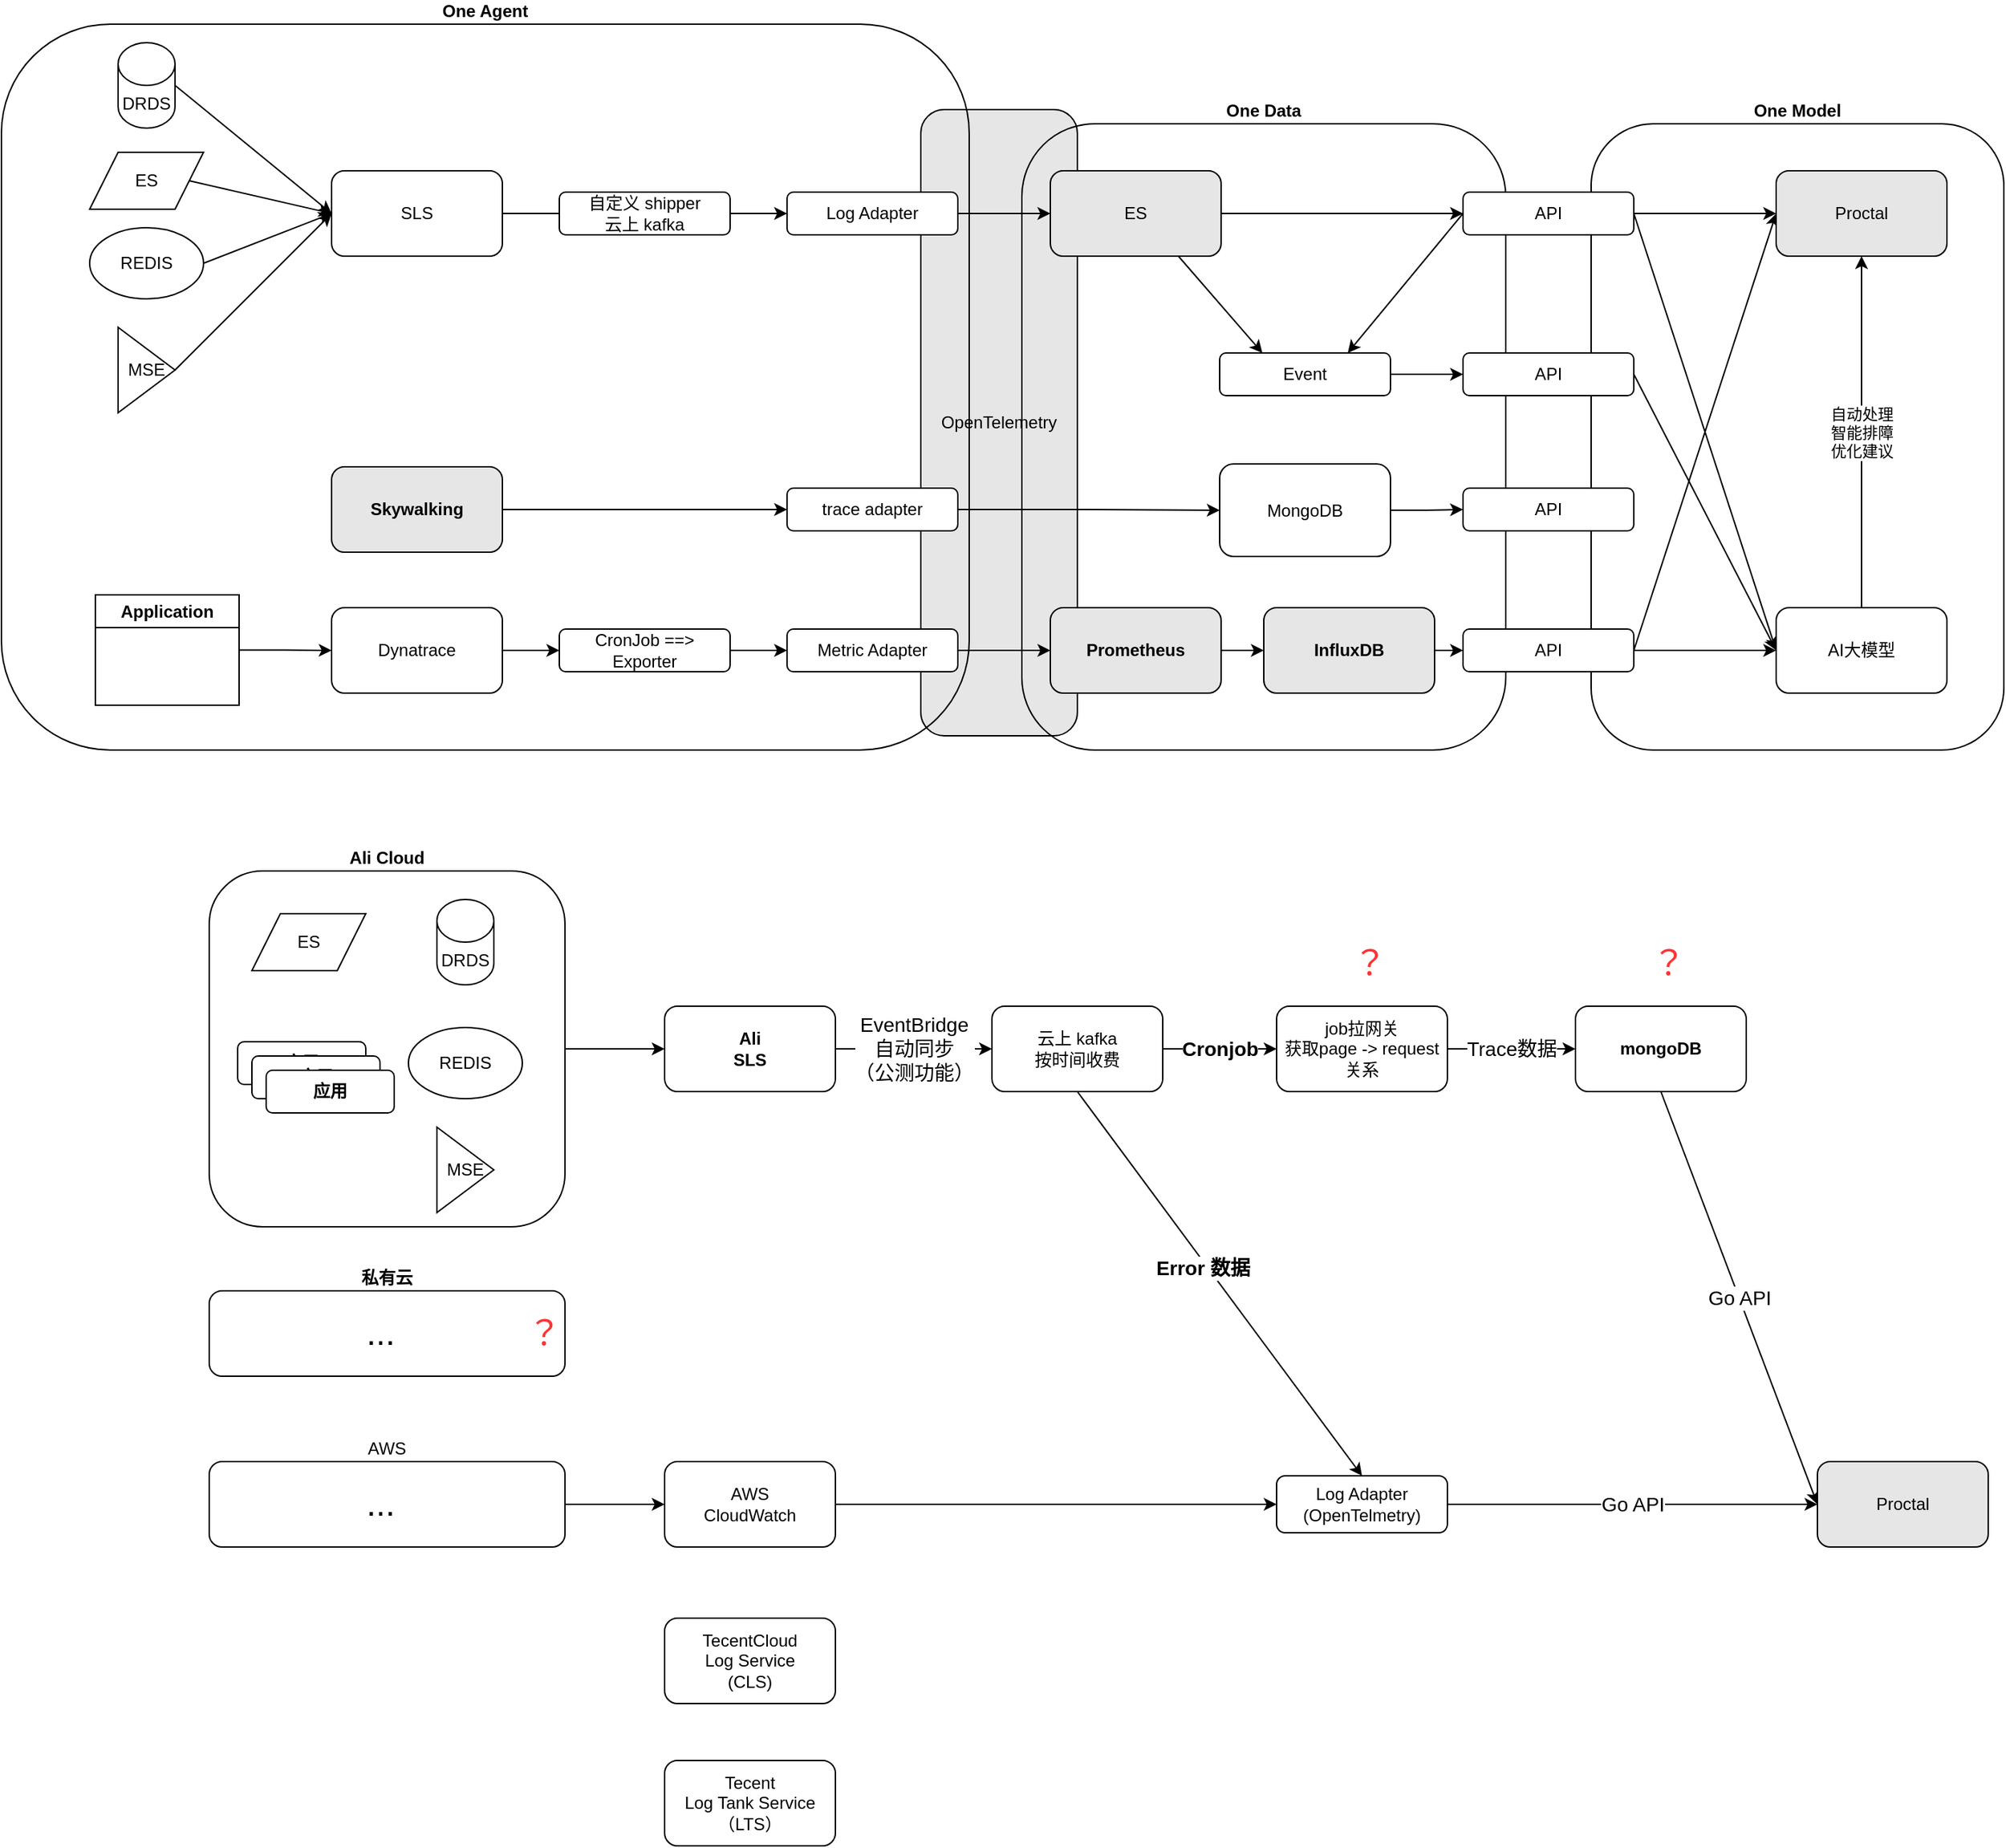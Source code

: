 <mxfile version="21.3.8" type="github">
  <diagram name="第 1 页" id="N1-KNFquu0YFQFn82y0o">
    <mxGraphModel dx="1216" dy="475" grid="1" gridSize="10" guides="0" tooltips="1" connect="1" arrows="1" fold="1" page="1" pageScale="1" pageWidth="827" pageHeight="1169" math="0" shadow="0">
      <root>
        <mxCell id="0" />
        <mxCell id="1" parent="0" />
        <mxCell id="Kcm9yG_U1b7y-MvVWpOY-38" style="edgeStyle=orthogonalEdgeStyle;rounded=0;orthogonalLoop=1;jettySize=auto;html=1;exitX=1;exitY=0.5;exitDx=0;exitDy=0;entryX=0;entryY=0.5;entryDx=0;entryDy=0;" edge="1" parent="1" source="Kcm9yG_U1b7y-MvVWpOY-37" target="Kcm9yG_U1b7y-MvVWpOY-4">
          <mxGeometry relative="1" as="geometry" />
        </mxCell>
        <mxCell id="Kcm9yG_U1b7y-MvVWpOY-37" value="Ali Cloud" style="rounded=1;whiteSpace=wrap;html=1;fillColor=none;labelPosition=center;verticalLabelPosition=top;align=center;verticalAlign=bottom;fontStyle=1" vertex="1" parent="1">
          <mxGeometry x="220" y="745" width="250" height="250" as="geometry" />
        </mxCell>
        <mxCell id="QkV-Cp4CuRcncDUJaHf6-18" value="OpenTelemetry" style="rounded=1;whiteSpace=wrap;html=1;fillColor=#E6E6E6;" parent="1" vertex="1">
          <mxGeometry x="720" y="210" width="110" height="440" as="geometry" />
        </mxCell>
        <mxCell id="QkV-Cp4CuRcncDUJaHf6-42" value="One Agent" style="rounded=1;whiteSpace=wrap;html=1;fillColor=none;labelPosition=center;verticalLabelPosition=top;align=center;verticalAlign=bottom;fontStyle=1" parent="1" vertex="1">
          <mxGeometry x="74" y="150" width="680" height="510" as="geometry" />
        </mxCell>
        <mxCell id="QkV-Cp4CuRcncDUJaHf6-33" value="One Data" style="rounded=1;whiteSpace=wrap;html=1;fillColor=none;labelPosition=center;verticalLabelPosition=top;align=center;verticalAlign=bottom;fontStyle=1;movable=1;resizable=1;rotatable=1;deletable=1;editable=1;locked=0;connectable=1;" parent="1" vertex="1">
          <mxGeometry x="791" y="220" width="340" height="440" as="geometry" />
        </mxCell>
        <mxCell id="QkV-Cp4CuRcncDUJaHf6-8" style="rounded=0;orthogonalLoop=1;jettySize=auto;html=1;exitX=1;exitY=0.5;exitDx=0;exitDy=0;entryX=0;entryY=0.5;entryDx=0;entryDy=0;" parent="1" source="QkV-Cp4CuRcncDUJaHf6-4" target="QkV-Cp4CuRcncDUJaHf6-1" edge="1">
          <mxGeometry relative="1" as="geometry" />
        </mxCell>
        <mxCell id="QkV-Cp4CuRcncDUJaHf6-4" value="ES" style="shape=parallelogram;perimeter=parallelogramPerimeter;whiteSpace=wrap;html=1;fixedSize=1;container=0;" parent="1" vertex="1">
          <mxGeometry x="136" y="240" width="80" height="40" as="geometry" />
        </mxCell>
        <mxCell id="QkV-Cp4CuRcncDUJaHf6-23" style="edgeStyle=orthogonalEdgeStyle;rounded=0;orthogonalLoop=1;jettySize=auto;html=1;exitX=1;exitY=0.5;exitDx=0;exitDy=0;entryX=0;entryY=0.5;entryDx=0;entryDy=0;" parent="1" source="QkV-Cp4CuRcncDUJaHf6-11" target="QkV-Cp4CuRcncDUJaHf6-22" edge="1">
          <mxGeometry relative="1" as="geometry" />
        </mxCell>
        <mxCell id="QkV-Cp4CuRcncDUJaHf6-11" value="Dynatrace" style="rounded=1;whiteSpace=wrap;html=1;" parent="1" vertex="1">
          <mxGeometry x="306" y="560" width="120" height="60" as="geometry" />
        </mxCell>
        <mxCell id="QkV-Cp4CuRcncDUJaHf6-15" style="edgeStyle=orthogonalEdgeStyle;rounded=0;orthogonalLoop=1;jettySize=auto;html=1;exitX=1;exitY=0.5;exitDx=0;exitDy=0;entryX=0;entryY=0.5;entryDx=0;entryDy=0;" parent="1" source="QkV-Cp4CuRcncDUJaHf6-14" target="QkV-Cp4CuRcncDUJaHf6-11" edge="1">
          <mxGeometry relative="1" as="geometry" />
        </mxCell>
        <mxCell id="QkV-Cp4CuRcncDUJaHf6-14" value="Application" style="swimlane;whiteSpace=wrap;html=1;" parent="1" vertex="1">
          <mxGeometry x="140" y="551" width="101" height="77.5" as="geometry" />
        </mxCell>
        <mxCell id="QkV-Cp4CuRcncDUJaHf6-58" style="edgeStyle=orthogonalEdgeStyle;rounded=0;orthogonalLoop=1;jettySize=auto;html=1;exitX=1;exitY=0.5;exitDx=0;exitDy=0;entryX=0;entryY=0.5;entryDx=0;entryDy=0;" parent="1" source="QkV-Cp4CuRcncDUJaHf6-19" target="QkV-Cp4CuRcncDUJaHf6-65" edge="1">
          <mxGeometry relative="1" as="geometry">
            <mxPoint x="800" y="590" as="targetPoint" />
          </mxGeometry>
        </mxCell>
        <mxCell id="QkV-Cp4CuRcncDUJaHf6-19" value="Metric Adapter" style="rounded=1;whiteSpace=wrap;html=1;" parent="1" vertex="1">
          <mxGeometry x="626" y="575" width="120" height="30" as="geometry" />
        </mxCell>
        <mxCell id="QkV-Cp4CuRcncDUJaHf6-24" style="edgeStyle=orthogonalEdgeStyle;rounded=0;orthogonalLoop=1;jettySize=auto;html=1;exitX=1;exitY=0.5;exitDx=0;exitDy=0;" parent="1" source="QkV-Cp4CuRcncDUJaHf6-22" target="QkV-Cp4CuRcncDUJaHf6-19" edge="1">
          <mxGeometry relative="1" as="geometry" />
        </mxCell>
        <mxCell id="QkV-Cp4CuRcncDUJaHf6-22" value="CronJob ==&amp;gt;&lt;br&gt;Exporter" style="rounded=1;whiteSpace=wrap;html=1;" parent="1" vertex="1">
          <mxGeometry x="466" y="575" width="120" height="30" as="geometry" />
        </mxCell>
        <mxCell id="QkV-Cp4CuRcncDUJaHf6-51" style="rounded=0;orthogonalLoop=1;jettySize=auto;html=1;exitX=0.75;exitY=1;exitDx=0;exitDy=0;entryX=0.25;entryY=0;entryDx=0;entryDy=0;" parent="1" source="QkV-Cp4CuRcncDUJaHf6-67" target="QkV-Cp4CuRcncDUJaHf6-48" edge="1">
          <mxGeometry relative="1" as="geometry">
            <mxPoint x="871" y="315" as="sourcePoint" />
            <mxPoint x="961" y="420" as="targetPoint" />
          </mxGeometry>
        </mxCell>
        <mxCell id="QkV-Cp4CuRcncDUJaHf6-56" style="edgeStyle=orthogonalEdgeStyle;rounded=0;orthogonalLoop=1;jettySize=auto;html=1;exitX=1;exitY=0.5;exitDx=0;exitDy=0;entryX=0;entryY=0.5;entryDx=0;entryDy=0;" parent="1" edge="1">
          <mxGeometry relative="1" as="geometry">
            <mxPoint x="931" y="590" as="sourcePoint" />
            <mxPoint x="961" y="590" as="targetPoint" />
          </mxGeometry>
        </mxCell>
        <mxCell id="QkV-Cp4CuRcncDUJaHf6-57" style="edgeStyle=orthogonalEdgeStyle;rounded=0;orthogonalLoop=1;jettySize=auto;html=1;exitX=1;exitY=0.5;exitDx=0;exitDy=0;entryX=0;entryY=0.5;entryDx=0;entryDy=0;" parent="1" target="QkV-Cp4CuRcncDUJaHf6-36" edge="1">
          <mxGeometry relative="1" as="geometry">
            <mxPoint x="1081" y="590" as="sourcePoint" />
          </mxGeometry>
        </mxCell>
        <mxCell id="QkV-Cp4CuRcncDUJaHf6-35" value="One Model" style="rounded=1;whiteSpace=wrap;html=1;fillColor=none;labelPosition=center;verticalLabelPosition=top;align=center;verticalAlign=bottom;fontStyle=1" parent="1" vertex="1">
          <mxGeometry x="1191" y="220" width="290" height="440" as="geometry" />
        </mxCell>
        <mxCell id="QkV-Cp4CuRcncDUJaHf6-41" style="rounded=0;orthogonalLoop=1;jettySize=auto;html=1;exitX=1;exitY=0.5;exitDx=0;exitDy=0;entryX=0;entryY=0.5;entryDx=0;entryDy=0;" parent="1" source="QkV-Cp4CuRcncDUJaHf6-36" target="QkV-Cp4CuRcncDUJaHf6-39" edge="1">
          <mxGeometry relative="1" as="geometry">
            <mxPoint x="1261" y="360" as="targetPoint" />
          </mxGeometry>
        </mxCell>
        <mxCell id="QkV-Cp4CuRcncDUJaHf6-46" style="rounded=0;orthogonalLoop=1;jettySize=auto;html=1;exitX=1;exitY=0.5;exitDx=0;exitDy=0;entryX=0;entryY=0.5;entryDx=0;entryDy=0;" parent="1" source="QkV-Cp4CuRcncDUJaHf6-36" target="QkV-Cp4CuRcncDUJaHf6-44" edge="1">
          <mxGeometry relative="1" as="geometry">
            <mxPoint x="1271" y="490" as="targetPoint" />
          </mxGeometry>
        </mxCell>
        <mxCell id="QkV-Cp4CuRcncDUJaHf6-36" value="API" style="rounded=1;whiteSpace=wrap;html=1;" parent="1" vertex="1">
          <mxGeometry x="1101" y="575" width="120" height="30" as="geometry" />
        </mxCell>
        <mxCell id="QkV-Cp4CuRcncDUJaHf6-40" style="rounded=0;orthogonalLoop=1;jettySize=auto;html=1;exitX=1;exitY=0.5;exitDx=0;exitDy=0;entryX=0;entryY=0.5;entryDx=0;entryDy=0;" parent="1" source="QkV-Cp4CuRcncDUJaHf6-37" target="QkV-Cp4CuRcncDUJaHf6-39" edge="1">
          <mxGeometry relative="1" as="geometry" />
        </mxCell>
        <mxCell id="QkV-Cp4CuRcncDUJaHf6-45" style="rounded=0;orthogonalLoop=1;jettySize=auto;html=1;exitX=1;exitY=0.5;exitDx=0;exitDy=0;entryX=0;entryY=0.5;entryDx=0;entryDy=0;" parent="1" source="QkV-Cp4CuRcncDUJaHf6-37" target="QkV-Cp4CuRcncDUJaHf6-44" edge="1">
          <mxGeometry relative="1" as="geometry" />
        </mxCell>
        <mxCell id="QkV-Cp4CuRcncDUJaHf6-50" style="rounded=0;orthogonalLoop=1;jettySize=auto;html=1;exitX=0;exitY=0.5;exitDx=0;exitDy=0;entryX=0.75;entryY=0;entryDx=0;entryDy=0;" parent="1" source="QkV-Cp4CuRcncDUJaHf6-37" target="QkV-Cp4CuRcncDUJaHf6-48" edge="1">
          <mxGeometry relative="1" as="geometry" />
        </mxCell>
        <mxCell id="QkV-Cp4CuRcncDUJaHf6-39" value="Proctal" style="rounded=1;whiteSpace=wrap;html=1;fillColor=#E6E6E6;" parent="1" vertex="1">
          <mxGeometry x="1321" y="253" width="120" height="60" as="geometry" />
        </mxCell>
        <mxCell id="QkV-Cp4CuRcncDUJaHf6-47" value="自动处理&lt;br&gt;智能排障&lt;br&gt;优化建议" style="edgeStyle=orthogonalEdgeStyle;rounded=0;orthogonalLoop=1;jettySize=auto;html=1;exitX=0.5;exitY=0;exitDx=0;exitDy=0;entryX=0.5;entryY=1;entryDx=0;entryDy=0;" parent="1" source="QkV-Cp4CuRcncDUJaHf6-44" target="QkV-Cp4CuRcncDUJaHf6-39" edge="1">
          <mxGeometry relative="1" as="geometry" />
        </mxCell>
        <mxCell id="QkV-Cp4CuRcncDUJaHf6-44" value="AI大模型" style="rounded=1;whiteSpace=wrap;html=1;" parent="1" vertex="1">
          <mxGeometry x="1321" y="560" width="120" height="60" as="geometry" />
        </mxCell>
        <mxCell id="QkV-Cp4CuRcncDUJaHf6-55" style="rounded=0;orthogonalLoop=1;jettySize=auto;html=1;exitX=1;exitY=0.5;exitDx=0;exitDy=0;entryX=0;entryY=0.5;entryDx=0;entryDy=0;" parent="1" source="QkV-Cp4CuRcncDUJaHf6-53" target="QkV-Cp4CuRcncDUJaHf6-44" edge="1">
          <mxGeometry relative="1" as="geometry">
            <mxPoint x="1271" y="490" as="targetPoint" />
          </mxGeometry>
        </mxCell>
        <mxCell id="QkV-Cp4CuRcncDUJaHf6-65" value="Prometheus" style="rounded=1;whiteSpace=wrap;html=1;fontStyle=1;fillColor=#E6E6E6;" parent="1" vertex="1">
          <mxGeometry x="811" y="560" width="120" height="60" as="geometry" />
        </mxCell>
        <mxCell id="QkV-Cp4CuRcncDUJaHf6-66" value="InfluxDB" style="rounded=1;whiteSpace=wrap;html=1;fontStyle=1;fillColor=#E6E6E6;" parent="1" vertex="1">
          <mxGeometry x="961" y="560" width="120" height="60" as="geometry" />
        </mxCell>
        <mxCell id="QkV-Cp4CuRcncDUJaHf6-1" value="SLS" style="rounded=1;whiteSpace=wrap;html=1;fontStyle=0" parent="1" vertex="1">
          <mxGeometry x="306" y="253" width="120" height="60" as="geometry" />
        </mxCell>
        <mxCell id="QkV-Cp4CuRcncDUJaHf6-3" value="DRDS" style="shape=cylinder3;whiteSpace=wrap;html=1;boundedLbl=1;backgroundOutline=1;size=15;" parent="1" vertex="1">
          <mxGeometry x="156" y="163" width="40" height="60" as="geometry" />
        </mxCell>
        <mxCell id="QkV-Cp4CuRcncDUJaHf6-5" value="REDIS" style="ellipse;whiteSpace=wrap;html=1;" parent="1" vertex="1">
          <mxGeometry x="136" y="293" width="80" height="50" as="geometry" />
        </mxCell>
        <mxCell id="QkV-Cp4CuRcncDUJaHf6-6" value="MSE" style="triangle;whiteSpace=wrap;html=1;" parent="1" vertex="1">
          <mxGeometry x="156" y="363" width="40" height="60" as="geometry" />
        </mxCell>
        <mxCell id="QkV-Cp4CuRcncDUJaHf6-37" value="API" style="rounded=1;whiteSpace=wrap;html=1;" parent="1" vertex="1">
          <mxGeometry x="1101" y="268" width="120" height="30" as="geometry" />
        </mxCell>
        <mxCell id="QkV-Cp4CuRcncDUJaHf6-67" value="ES" style="rounded=1;whiteSpace=wrap;html=1;fillColor=#E6E6E6;" parent="1" vertex="1">
          <mxGeometry x="811" y="253" width="120" height="60" as="geometry" />
        </mxCell>
        <mxCell id="QkV-Cp4CuRcncDUJaHf6-43" value="" style="rounded=0;orthogonalLoop=1;jettySize=auto;html=1;exitX=1;exitY=0.5;exitDx=0;exitDy=0;exitPerimeter=0;entryX=0;entryY=0.5;entryDx=0;entryDy=0;" parent="1" source="QkV-Cp4CuRcncDUJaHf6-3" target="QkV-Cp4CuRcncDUJaHf6-1" edge="1">
          <mxGeometry relative="1" as="geometry">
            <mxPoint x="460" y="273" as="sourcePoint" />
            <mxPoint x="590" y="423" as="targetPoint" />
          </mxGeometry>
        </mxCell>
        <mxCell id="QkV-Cp4CuRcncDUJaHf6-9" style="rounded=0;orthogonalLoop=1;jettySize=auto;html=1;exitX=1;exitY=0.5;exitDx=0;exitDy=0;entryX=0;entryY=0.5;entryDx=0;entryDy=0;" parent="1" source="QkV-Cp4CuRcncDUJaHf6-5" target="QkV-Cp4CuRcncDUJaHf6-1" edge="1">
          <mxGeometry relative="1" as="geometry">
            <mxPoint x="610" y="423" as="targetPoint" />
          </mxGeometry>
        </mxCell>
        <mxCell id="QkV-Cp4CuRcncDUJaHf6-10" style="rounded=0;orthogonalLoop=1;jettySize=auto;html=1;exitX=1;exitY=0.5;exitDx=0;exitDy=0;entryX=0;entryY=0.5;entryDx=0;entryDy=0;" parent="1" source="QkV-Cp4CuRcncDUJaHf6-6" target="QkV-Cp4CuRcncDUJaHf6-1" edge="1">
          <mxGeometry relative="1" as="geometry" />
        </mxCell>
        <mxCell id="QkV-Cp4CuRcncDUJaHf6-26" style="edgeStyle=orthogonalEdgeStyle;rounded=0;orthogonalLoop=1;jettySize=auto;html=1;exitX=1;exitY=0.5;exitDx=0;exitDy=0;entryX=0;entryY=0.5;entryDx=0;entryDy=0;" parent="1" source="QkV-Cp4CuRcncDUJaHf6-1" edge="1">
          <mxGeometry relative="1" as="geometry">
            <mxPoint x="500" y="283" as="targetPoint" />
          </mxGeometry>
        </mxCell>
        <mxCell id="QkV-Cp4CuRcncDUJaHf6-52" style="edgeStyle=orthogonalEdgeStyle;rounded=0;orthogonalLoop=1;jettySize=auto;html=1;exitX=1;exitY=0.5;exitDx=0;exitDy=0;entryX=0;entryY=0.5;entryDx=0;entryDy=0;" parent="1" source="QkV-Cp4CuRcncDUJaHf6-67" target="QkV-Cp4CuRcncDUJaHf6-37" edge="1">
          <mxGeometry relative="1" as="geometry">
            <mxPoint x="1181" y="423" as="sourcePoint" />
          </mxGeometry>
        </mxCell>
        <mxCell id="QkV-Cp4CuRcncDUJaHf6-69" style="edgeStyle=orthogonalEdgeStyle;rounded=0;orthogonalLoop=1;jettySize=auto;html=1;exitX=1;exitY=0.5;exitDx=0;exitDy=0;entryX=0;entryY=0.5;entryDx=0;entryDy=0;" parent="1" source="LD9HQeWfLgGW2fzm7d1R-1" target="QkV-Cp4CuRcncDUJaHf6-67" edge="1">
          <mxGeometry relative="1" as="geometry">
            <mxPoint x="780" y="283" as="sourcePoint" />
          </mxGeometry>
        </mxCell>
        <mxCell id="LD9HQeWfLgGW2fzm7d1R-1" value="Log Adapter" style="rounded=1;whiteSpace=wrap;html=1;" parent="1" vertex="1">
          <mxGeometry x="626" y="268" width="120" height="30" as="geometry" />
        </mxCell>
        <mxCell id="LD9HQeWfLgGW2fzm7d1R-9" style="edgeStyle=orthogonalEdgeStyle;rounded=0;orthogonalLoop=1;jettySize=auto;html=1;exitX=1;exitY=0.5;exitDx=0;exitDy=0;entryX=0;entryY=0.5;entryDx=0;entryDy=0;" parent="1" source="LD9HQeWfLgGW2fzm7d1R-2" target="LD9HQeWfLgGW2fzm7d1R-1" edge="1">
          <mxGeometry relative="1" as="geometry" />
        </mxCell>
        <mxCell id="LD9HQeWfLgGW2fzm7d1R-2" value="自定义 shipper&lt;br&gt;云上 kafka" style="rounded=1;whiteSpace=wrap;html=1;" parent="1" vertex="1">
          <mxGeometry x="466" y="268" width="120" height="30" as="geometry" />
        </mxCell>
        <mxCell id="QkV-Cp4CuRcncDUJaHf6-59" value="Skywalking" style="rounded=1;whiteSpace=wrap;html=1;fontStyle=1;fillColor=#E6E6E6;" parent="1" vertex="1">
          <mxGeometry x="306" y="461" width="120" height="60" as="geometry" />
        </mxCell>
        <mxCell id="QkV-Cp4CuRcncDUJaHf6-61" value="trace adapter" style="rounded=1;whiteSpace=wrap;html=1;" parent="1" vertex="1">
          <mxGeometry x="626" y="476" width="120" height="30" as="geometry" />
        </mxCell>
        <mxCell id="QkV-Cp4CuRcncDUJaHf6-63" value="API" style="rounded=1;whiteSpace=wrap;html=1;" parent="1" vertex="1">
          <mxGeometry x="1101" y="476" width="120" height="30" as="geometry" />
        </mxCell>
        <mxCell id="QkV-Cp4CuRcncDUJaHf6-64" value="MongoDB" style="rounded=1;whiteSpace=wrap;html=1;" parent="1" vertex="1">
          <mxGeometry x="930" y="459" width="120" height="65" as="geometry" />
        </mxCell>
        <mxCell id="QkV-Cp4CuRcncDUJaHf6-62" style="edgeStyle=orthogonalEdgeStyle;rounded=0;orthogonalLoop=1;jettySize=auto;html=1;exitX=1;exitY=0.5;exitDx=0;exitDy=0;entryX=0;entryY=0.5;entryDx=0;entryDy=0;" parent="1" source="QkV-Cp4CuRcncDUJaHf6-59" target="QkV-Cp4CuRcncDUJaHf6-61" edge="1">
          <mxGeometry relative="1" as="geometry" />
        </mxCell>
        <mxCell id="QkV-Cp4CuRcncDUJaHf6-70" style="edgeStyle=orthogonalEdgeStyle;rounded=0;orthogonalLoop=1;jettySize=auto;html=1;exitX=1;exitY=0.5;exitDx=0;exitDy=0;entryX=0;entryY=0.5;entryDx=0;entryDy=0;" parent="1" source="QkV-Cp4CuRcncDUJaHf6-61" target="QkV-Cp4CuRcncDUJaHf6-64" edge="1">
          <mxGeometry relative="1" as="geometry" />
        </mxCell>
        <mxCell id="QkV-Cp4CuRcncDUJaHf6-71" style="edgeStyle=orthogonalEdgeStyle;rounded=0;orthogonalLoop=1;jettySize=auto;html=1;exitX=1;exitY=0.5;exitDx=0;exitDy=0;" parent="1" source="QkV-Cp4CuRcncDUJaHf6-64" target="QkV-Cp4CuRcncDUJaHf6-63" edge="1">
          <mxGeometry relative="1" as="geometry" />
        </mxCell>
        <mxCell id="QkV-Cp4CuRcncDUJaHf6-48" value="Event" style="rounded=1;whiteSpace=wrap;html=1;" parent="1" vertex="1">
          <mxGeometry x="930" y="381" width="120" height="30" as="geometry" />
        </mxCell>
        <mxCell id="QkV-Cp4CuRcncDUJaHf6-53" value="API" style="rounded=1;whiteSpace=wrap;html=1;" parent="1" vertex="1">
          <mxGeometry x="1101" y="381" width="120" height="30" as="geometry" />
        </mxCell>
        <mxCell id="QkV-Cp4CuRcncDUJaHf6-54" style="edgeStyle=orthogonalEdgeStyle;rounded=0;orthogonalLoop=1;jettySize=auto;html=1;exitX=1;exitY=0.5;exitDx=0;exitDy=0;entryX=0;entryY=0.5;entryDx=0;entryDy=0;" parent="1" source="QkV-Cp4CuRcncDUJaHf6-48" target="QkV-Cp4CuRcncDUJaHf6-53" edge="1">
          <mxGeometry relative="1" as="geometry" />
        </mxCell>
        <mxCell id="Kcm9yG_U1b7y-MvVWpOY-3" value="ES" style="shape=parallelogram;perimeter=parallelogramPerimeter;whiteSpace=wrap;html=1;fixedSize=1;container=0;" vertex="1" parent="1">
          <mxGeometry x="250" y="775" width="80" height="40" as="geometry" />
        </mxCell>
        <mxCell id="Kcm9yG_U1b7y-MvVWpOY-4" value="Ali&lt;br&gt;SLS" style="rounded=1;whiteSpace=wrap;html=1;fontStyle=1" vertex="1" parent="1">
          <mxGeometry x="540" y="840" width="120" height="60" as="geometry" />
        </mxCell>
        <mxCell id="Kcm9yG_U1b7y-MvVWpOY-5" value="DRDS" style="shape=cylinder3;whiteSpace=wrap;html=1;boundedLbl=1;backgroundOutline=1;size=15;" vertex="1" parent="1">
          <mxGeometry x="380" y="765" width="40" height="60" as="geometry" />
        </mxCell>
        <mxCell id="Kcm9yG_U1b7y-MvVWpOY-6" value="REDIS" style="ellipse;whiteSpace=wrap;html=1;" vertex="1" parent="1">
          <mxGeometry x="360" y="855" width="80" height="50" as="geometry" />
        </mxCell>
        <mxCell id="Kcm9yG_U1b7y-MvVWpOY-7" value="MSE" style="triangle;whiteSpace=wrap;html=1;" vertex="1" parent="1">
          <mxGeometry x="380" y="925" width="40" height="60" as="geometry" />
        </mxCell>
        <mxCell id="Kcm9yG_U1b7y-MvVWpOY-11" value="EventBridge&lt;br style=&quot;font-size: 14px;&quot;&gt;自动同步&lt;br style=&quot;font-size: 14px;&quot;&gt;（公测功能）" style="edgeStyle=orthogonalEdgeStyle;rounded=0;orthogonalLoop=1;jettySize=auto;html=1;exitX=1;exitY=0.5;exitDx=0;exitDy=0;entryX=0;entryY=0.5;entryDx=0;entryDy=0;fontSize=14;" edge="1" parent="1" source="Kcm9yG_U1b7y-MvVWpOY-4" target="Kcm9yG_U1b7y-MvVWpOY-14">
          <mxGeometry relative="1" as="geometry">
            <mxPoint x="690" y="970" as="targetPoint" />
          </mxGeometry>
        </mxCell>
        <mxCell id="Kcm9yG_U1b7y-MvVWpOY-47" value="&lt;font style=&quot;font-size: 14px;&quot;&gt;Go API&lt;/font&gt;" style="edgeStyle=orthogonalEdgeStyle;rounded=0;orthogonalLoop=1;jettySize=auto;html=1;exitX=1;exitY=0.5;exitDx=0;exitDy=0;entryX=0;entryY=0.5;entryDx=0;entryDy=0;" edge="1" parent="1" source="Kcm9yG_U1b7y-MvVWpOY-12" target="Kcm9yG_U1b7y-MvVWpOY-46">
          <mxGeometry relative="1" as="geometry" />
        </mxCell>
        <mxCell id="Kcm9yG_U1b7y-MvVWpOY-12" value="Log Adapter&lt;br&gt;(OpenTelmetry)" style="rounded=1;whiteSpace=wrap;html=1;" vertex="1" parent="1">
          <mxGeometry x="970" y="1170" width="120" height="40" as="geometry" />
        </mxCell>
        <mxCell id="Kcm9yG_U1b7y-MvVWpOY-13" style="rounded=0;orthogonalLoop=1;jettySize=auto;html=1;exitX=0.5;exitY=1;exitDx=0;exitDy=0;entryX=0.5;entryY=0;entryDx=0;entryDy=0;" edge="1" parent="1" source="Kcm9yG_U1b7y-MvVWpOY-14" target="Kcm9yG_U1b7y-MvVWpOY-12">
          <mxGeometry relative="1" as="geometry" />
        </mxCell>
        <mxCell id="Kcm9yG_U1b7y-MvVWpOY-27" value="Error 数据" style="edgeLabel;html=1;align=center;verticalAlign=middle;resizable=0;points=[];fontStyle=1;fontSize=14;" vertex="1" connectable="0" parent="Kcm9yG_U1b7y-MvVWpOY-13">
          <mxGeometry x="-0.098" y="-4" relative="1" as="geometry">
            <mxPoint x="1" as="offset" />
          </mxGeometry>
        </mxCell>
        <mxCell id="Kcm9yG_U1b7y-MvVWpOY-33" value="Cronjob" style="edgeStyle=orthogonalEdgeStyle;rounded=0;orthogonalLoop=1;jettySize=auto;html=1;exitX=1;exitY=0.5;exitDx=0;exitDy=0;entryX=0;entryY=0.5;entryDx=0;entryDy=0;fontStyle=1;fontSize=14;" edge="1" parent="1" source="Kcm9yG_U1b7y-MvVWpOY-14" target="Kcm9yG_U1b7y-MvVWpOY-32">
          <mxGeometry relative="1" as="geometry" />
        </mxCell>
        <mxCell id="Kcm9yG_U1b7y-MvVWpOY-14" value="云上 kafka&lt;br&gt;按时间收费" style="rounded=1;whiteSpace=wrap;html=1;" vertex="1" parent="1">
          <mxGeometry x="770" y="840" width="120" height="60" as="geometry" />
        </mxCell>
        <mxCell id="Kcm9yG_U1b7y-MvVWpOY-17" value="" style="edgeStyle=orthogonalEdgeStyle;rounded=0;orthogonalLoop=1;jettySize=auto;html=1;exitX=1;exitY=0.5;exitDx=0;exitDy=0;entryX=0;entryY=0.5;entryDx=0;entryDy=0;fontSize=14;" edge="1" parent="1" source="Kcm9yG_U1b7y-MvVWpOY-15" target="Kcm9yG_U1b7y-MvVWpOY-12">
          <mxGeometry relative="1" as="geometry" />
        </mxCell>
        <mxCell id="Kcm9yG_U1b7y-MvVWpOY-15" value="AWS&lt;br&gt;CloudWatch" style="rounded=1;whiteSpace=wrap;html=1;fontStyle=0" vertex="1" parent="1">
          <mxGeometry x="540" y="1160" width="120" height="60" as="geometry" />
        </mxCell>
        <mxCell id="Kcm9yG_U1b7y-MvVWpOY-18" value="TecentCloud &lt;br&gt;Log Service&lt;br&gt;(CLS)" style="rounded=1;whiteSpace=wrap;html=1;fontStyle=0" vertex="1" parent="1">
          <mxGeometry x="540" y="1270" width="120" height="60" as="geometry" />
        </mxCell>
        <mxCell id="Kcm9yG_U1b7y-MvVWpOY-19" value="Tecent&lt;br&gt;Log Tank Service&lt;br&gt;（LTS）" style="rounded=1;whiteSpace=wrap;html=1;fontStyle=0" vertex="1" parent="1">
          <mxGeometry x="540" y="1370" width="120" height="60" as="geometry" />
        </mxCell>
        <mxCell id="Kcm9yG_U1b7y-MvVWpOY-21" value="应用" style="rounded=1;whiteSpace=wrap;html=1;fontStyle=1" vertex="1" parent="1">
          <mxGeometry x="240" y="865" width="90" height="30" as="geometry" />
        </mxCell>
        <mxCell id="Kcm9yG_U1b7y-MvVWpOY-30" value="应用" style="rounded=1;whiteSpace=wrap;html=1;fontStyle=1" vertex="1" parent="1">
          <mxGeometry x="250" y="875" width="90" height="30" as="geometry" />
        </mxCell>
        <mxCell id="Kcm9yG_U1b7y-MvVWpOY-31" value="应用" style="rounded=1;whiteSpace=wrap;html=1;fontStyle=1" vertex="1" parent="1">
          <mxGeometry x="260" y="885" width="90" height="30" as="geometry" />
        </mxCell>
        <mxCell id="Kcm9yG_U1b7y-MvVWpOY-36" value="Trace数据" style="edgeStyle=orthogonalEdgeStyle;rounded=0;orthogonalLoop=1;jettySize=auto;html=1;exitX=1;exitY=0.5;exitDx=0;exitDy=0;entryX=0;entryY=0.5;entryDx=0;entryDy=0;fontSize=14;" edge="1" parent="1" source="Kcm9yG_U1b7y-MvVWpOY-32" target="Kcm9yG_U1b7y-MvVWpOY-35">
          <mxGeometry relative="1" as="geometry" />
        </mxCell>
        <mxCell id="Kcm9yG_U1b7y-MvVWpOY-32" value="job拉网关&lt;br&gt;获取page -&amp;gt; request&lt;br&gt;关系" style="rounded=1;whiteSpace=wrap;html=1;" vertex="1" parent="1">
          <mxGeometry x="970" y="840" width="120" height="60" as="geometry" />
        </mxCell>
        <mxCell id="Kcm9yG_U1b7y-MvVWpOY-48" value="&lt;font style=&quot;font-size: 14px;&quot;&gt;Go API&lt;/font&gt;" style="rounded=0;orthogonalLoop=1;jettySize=auto;html=1;exitX=0.5;exitY=1;exitDx=0;exitDy=0;entryX=0;entryY=0.5;entryDx=0;entryDy=0;" edge="1" parent="1" source="Kcm9yG_U1b7y-MvVWpOY-35" target="Kcm9yG_U1b7y-MvVWpOY-46">
          <mxGeometry relative="1" as="geometry" />
        </mxCell>
        <mxCell id="Kcm9yG_U1b7y-MvVWpOY-35" value="mongoDB" style="rounded=1;whiteSpace=wrap;html=1;fontStyle=1" vertex="1" parent="1">
          <mxGeometry x="1180" y="840" width="120" height="60" as="geometry" />
        </mxCell>
        <mxCell id="Kcm9yG_U1b7y-MvVWpOY-39" value="私有云" style="rounded=1;whiteSpace=wrap;html=1;fillColor=none;labelPosition=center;verticalLabelPosition=top;align=center;verticalAlign=bottom;fontStyle=1" vertex="1" parent="1">
          <mxGeometry x="220" y="1040" width="250" height="60" as="geometry" />
        </mxCell>
        <mxCell id="Kcm9yG_U1b7y-MvVWpOY-44" style="edgeStyle=orthogonalEdgeStyle;rounded=0;orthogonalLoop=1;jettySize=auto;html=1;exitX=1;exitY=0.5;exitDx=0;exitDy=0;entryX=0;entryY=0.5;entryDx=0;entryDy=0;" edge="1" parent="1" source="Kcm9yG_U1b7y-MvVWpOY-41" target="Kcm9yG_U1b7y-MvVWpOY-15">
          <mxGeometry relative="1" as="geometry" />
        </mxCell>
        <mxCell id="Kcm9yG_U1b7y-MvVWpOY-41" value="AWS" style="rounded=1;whiteSpace=wrap;html=1;fillColor=none;labelPosition=center;verticalLabelPosition=top;align=center;verticalAlign=bottom;fontStyle=0" vertex="1" parent="1">
          <mxGeometry x="220" y="1160" width="250" height="60" as="geometry" />
        </mxCell>
        <mxCell id="Kcm9yG_U1b7y-MvVWpOY-42" value="&lt;font style=&quot;font-size: 24px;&quot;&gt;...&lt;/font&gt;" style="text;html=1;align=center;verticalAlign=middle;resizable=0;points=[];autosize=1;strokeColor=none;fillColor=none;" vertex="1" parent="1">
          <mxGeometry x="320" y="1050" width="40" height="40" as="geometry" />
        </mxCell>
        <mxCell id="Kcm9yG_U1b7y-MvVWpOY-43" value="&lt;font style=&quot;font-size: 24px;&quot;&gt;...&lt;/font&gt;" style="text;html=1;align=center;verticalAlign=middle;resizable=0;points=[];autosize=1;strokeColor=none;fillColor=none;" vertex="1" parent="1">
          <mxGeometry x="320" y="1170" width="40" height="40" as="geometry" />
        </mxCell>
        <mxCell id="Kcm9yG_U1b7y-MvVWpOY-46" value="Proctal" style="rounded=1;whiteSpace=wrap;html=1;fillColor=#E6E6E6;" vertex="1" parent="1">
          <mxGeometry x="1350" y="1160" width="120" height="60" as="geometry" />
        </mxCell>
        <mxCell id="Kcm9yG_U1b7y-MvVWpOY-52" value="&lt;font color=&quot;#ff3333&quot; style=&quot;font-size: 24px;&quot;&gt;？&lt;/font&gt;" style="text;html=1;align=center;verticalAlign=middle;resizable=0;points=[];autosize=1;strokeColor=none;fillColor=none;" vertex="1" parent="1">
          <mxGeometry x="430" y="1050" width="50" height="40" as="geometry" />
        </mxCell>
        <mxCell id="Kcm9yG_U1b7y-MvVWpOY-53" value="&lt;font color=&quot;#ff3333&quot; style=&quot;font-size: 24px;&quot;&gt;？&lt;/font&gt;" style="text;html=1;align=center;verticalAlign=middle;resizable=0;points=[];autosize=1;strokeColor=none;fillColor=none;" vertex="1" parent="1">
          <mxGeometry x="1010" y="790" width="50" height="40" as="geometry" />
        </mxCell>
        <mxCell id="Kcm9yG_U1b7y-MvVWpOY-54" value="&lt;font color=&quot;#ff3333&quot; style=&quot;font-size: 24px;&quot;&gt;？&lt;/font&gt;" style="text;html=1;align=center;verticalAlign=middle;resizable=0;points=[];autosize=1;strokeColor=none;fillColor=none;" vertex="1" parent="1">
          <mxGeometry x="1220" y="790" width="50" height="40" as="geometry" />
        </mxCell>
      </root>
    </mxGraphModel>
  </diagram>
</mxfile>

